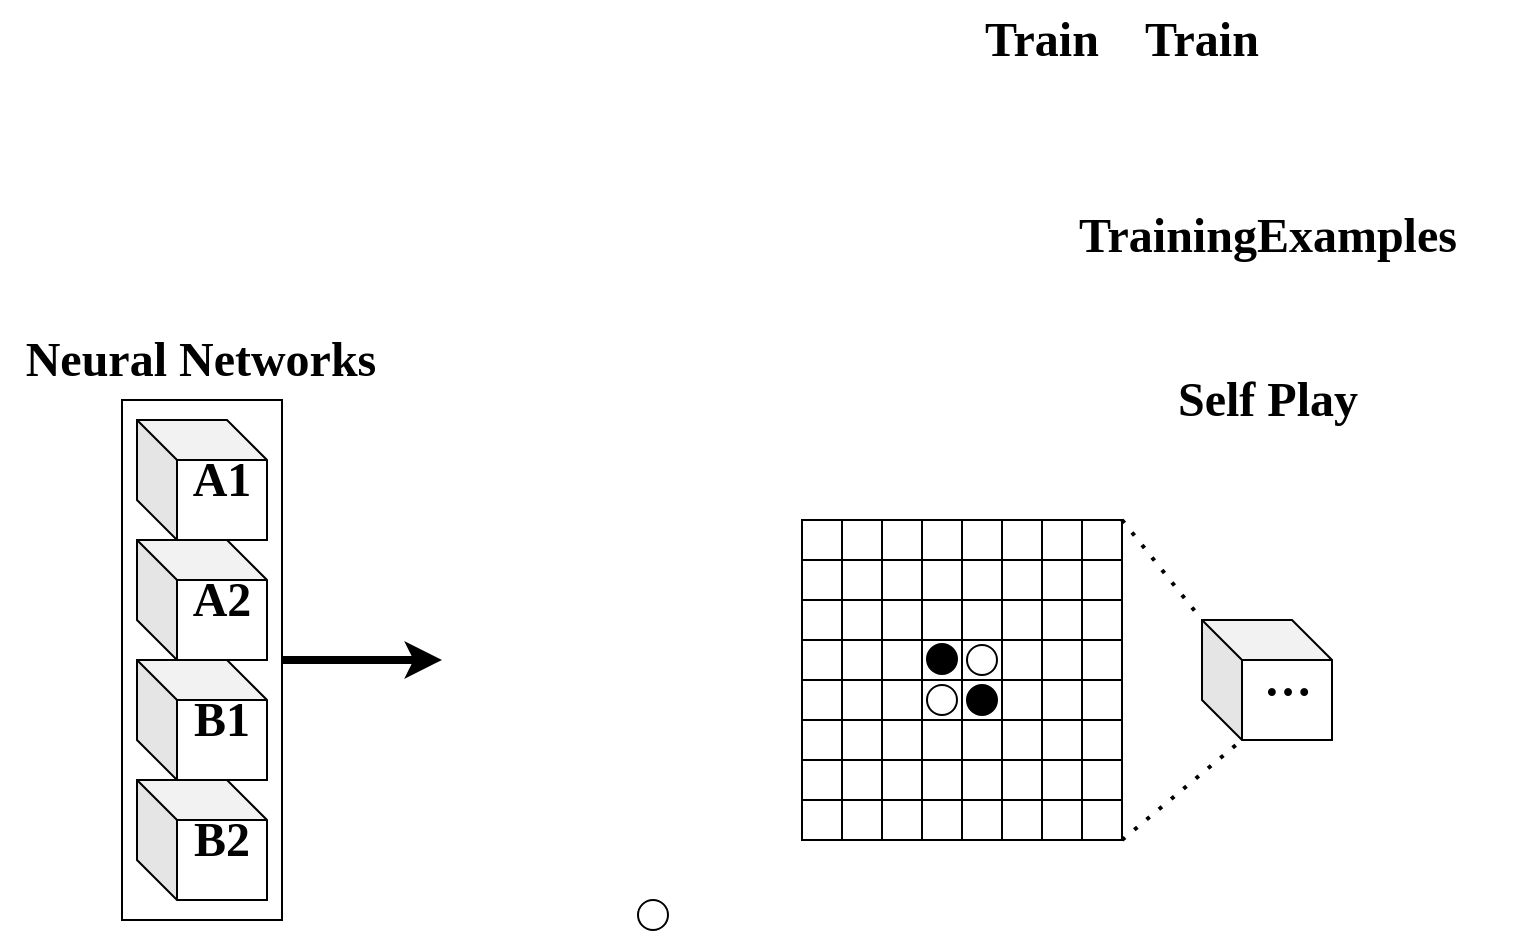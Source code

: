 <mxfile version="21.0.10" type="github"><diagram name="Page-1" id="_B4BeU5DoNyazo_gWRnJ"><mxGraphModel dx="345" dy="292" grid="1" gridSize="10" guides="1" tooltips="1" connect="1" arrows="1" fold="1" page="1" pageScale="1" pageWidth="1400" pageHeight="1100" math="0" shadow="0"><root><mxCell id="0"/><mxCell id="1" parent="0"/><mxCell id="ciVCbVhhYI-BDBuRR6O5-1" value="" style="shape=cube;whiteSpace=wrap;html=1;boundedLbl=1;backgroundOutline=1;darkOpacity=0.05;darkOpacity2=0.1;" vertex="1" parent="1"><mxGeometry x="167.5" y="440" width="65" height="60" as="geometry"/></mxCell><mxCell id="ciVCbVhhYI-BDBuRR6O5-2" value="" style="shape=cube;whiteSpace=wrap;html=1;boundedLbl=1;backgroundOutline=1;darkOpacity=0.05;darkOpacity2=0.1;" vertex="1" parent="1"><mxGeometry x="167.5" y="500" width="65" height="60" as="geometry"/></mxCell><mxCell id="ciVCbVhhYI-BDBuRR6O5-3" value="&lt;p style=&quot;line-height: 120%;&quot;&gt;&lt;b&gt;&lt;font style=&quot;font-size: 24px;&quot; face=&quot;Times New Roman&quot;&gt;TrainingExamples&lt;/font&gt;&lt;/b&gt;&lt;/p&gt;" style="text;html=1;strokeColor=none;fillColor=none;align=center;verticalAlign=middle;whiteSpace=wrap;rounded=0;" vertex="1" parent="1"><mxGeometry x="607.5" y="330" width="250" height="40" as="geometry"/></mxCell><mxCell id="ciVCbVhhYI-BDBuRR6O5-4" value="&lt;b&gt;&lt;font style=&quot;font-size: 24px;&quot; face=&quot;Times New Roman&quot;&gt;Self Play&lt;/font&gt;&lt;/b&gt;" style="text;html=1;strokeColor=none;fillColor=none;align=center;verticalAlign=middle;whiteSpace=wrap;rounded=0;" vertex="1" parent="1"><mxGeometry x="652.5" y="410" width="160" height="40" as="geometry"/></mxCell><mxCell id="ciVCbVhhYI-BDBuRR6O5-5" value="&lt;b&gt;&lt;font style=&quot;font-size: 24px;&quot; face=&quot;Times New Roman&quot;&gt;Train&lt;/font&gt;&lt;/b&gt;" style="text;html=1;strokeColor=none;fillColor=none;align=center;verticalAlign=middle;whiteSpace=wrap;rounded=0;" vertex="1" parent="1"><mxGeometry x="590" y="230" width="60" height="40" as="geometry"/></mxCell><mxCell id="ciVCbVhhYI-BDBuRR6O5-6" value="&lt;b&gt;&lt;font style=&quot;font-size: 24px;&quot; face=&quot;Times New Roman&quot;&gt;Train&lt;/font&gt;&lt;/b&gt;" style="text;html=1;strokeColor=none;fillColor=none;align=center;verticalAlign=middle;whiteSpace=wrap;rounded=0;" vertex="1" parent="1"><mxGeometry x="670" y="230" width="60" height="40" as="geometry"/></mxCell><mxCell id="ciVCbVhhYI-BDBuRR6O5-9" value="" style="shape=cube;whiteSpace=wrap;html=1;boundedLbl=1;backgroundOutline=1;darkOpacity=0.05;darkOpacity2=0.1;" vertex="1" parent="1"><mxGeometry x="167.5" y="560" width="65" height="60" as="geometry"/></mxCell><mxCell id="ciVCbVhhYI-BDBuRR6O5-11" value="" style="rounded=0;whiteSpace=wrap;html=1;fillColor=none;" vertex="1" parent="1"><mxGeometry x="160" y="430" width="80" height="260" as="geometry"/></mxCell><mxCell id="ciVCbVhhYI-BDBuRR6O5-12" value="&lt;b&gt;&lt;font style=&quot;font-size: 24px;&quot; face=&quot;Times New Roman&quot;&gt;Neural Networks&lt;/font&gt;&lt;/b&gt;" style="text;html=1;strokeColor=none;fillColor=none;align=center;verticalAlign=middle;whiteSpace=wrap;rounded=0;" vertex="1" parent="1"><mxGeometry x="99.38" y="390" width="201.25" height="40" as="geometry"/></mxCell><mxCell id="ciVCbVhhYI-BDBuRR6O5-14" value="" style="shape=cube;whiteSpace=wrap;html=1;boundedLbl=1;backgroundOutline=1;darkOpacity=0.05;darkOpacity2=0.1;" vertex="1" parent="1"><mxGeometry x="167.5" y="620" width="65" height="60" as="geometry"/></mxCell><mxCell id="ciVCbVhhYI-BDBuRR6O5-15" value="&lt;b&gt;&lt;font style=&quot;font-size: 24px;&quot; face=&quot;Times New Roman&quot;&gt;A1&lt;/font&gt;&lt;/b&gt;" style="text;html=1;strokeColor=none;fillColor=none;align=center;verticalAlign=middle;whiteSpace=wrap;rounded=0;" vertex="1" parent="1"><mxGeometry x="180" y="450" width="60" height="40" as="geometry"/></mxCell><mxCell id="ciVCbVhhYI-BDBuRR6O5-16" value="&lt;font size=&quot;5&quot; face=&quot;Times New Roman&quot;&gt;&lt;b&gt;A2&lt;/b&gt;&lt;/font&gt;" style="text;html=1;strokeColor=none;fillColor=none;align=center;verticalAlign=middle;whiteSpace=wrap;rounded=0;" vertex="1" parent="1"><mxGeometry x="180" y="510" width="60" height="40" as="geometry"/></mxCell><mxCell id="ciVCbVhhYI-BDBuRR6O5-17" value="&lt;font size=&quot;5&quot; face=&quot;Times New Roman&quot;&gt;&lt;b&gt;B1&lt;/b&gt;&lt;/font&gt;" style="text;html=1;strokeColor=none;fillColor=none;align=center;verticalAlign=middle;whiteSpace=wrap;rounded=0;" vertex="1" parent="1"><mxGeometry x="180" y="570" width="60" height="40" as="geometry"/></mxCell><mxCell id="ciVCbVhhYI-BDBuRR6O5-18" value="&lt;font size=&quot;5&quot; face=&quot;Times New Roman&quot;&gt;&lt;b&gt;B2&lt;/b&gt;&lt;/font&gt;" style="text;html=1;strokeColor=none;fillColor=none;align=center;verticalAlign=middle;whiteSpace=wrap;rounded=0;" vertex="1" parent="1"><mxGeometry x="180" y="630" width="60" height="40" as="geometry"/></mxCell><mxCell id="ciVCbVhhYI-BDBuRR6O5-20" value="" style="endArrow=classic;html=1;rounded=0;fontFamily=Helvetica;fontSize=12;fontColor=default;exitX=1;exitY=0.5;exitDx=0;exitDy=0;strokeWidth=4;" edge="1" parent="1" source="ciVCbVhhYI-BDBuRR6O5-11"><mxGeometry width="50" height="50" relative="1" as="geometry"><mxPoint x="270" y="570" as="sourcePoint"/><mxPoint x="320" y="560" as="targetPoint"/></mxGeometry></mxCell><mxCell id="ciVCbVhhYI-BDBuRR6O5-22" value="" style="shape=cube;whiteSpace=wrap;html=1;boundedLbl=1;backgroundOutline=1;darkOpacity=0.05;darkOpacity2=0.1;" vertex="1" parent="1"><mxGeometry x="700" y="540" width="65" height="60" as="geometry"/></mxCell><mxCell id="ciVCbVhhYI-BDBuRR6O5-23" value="&lt;font size=&quot;5&quot; face=&quot;Times New Roman&quot;&gt;&lt;b&gt;…&lt;/b&gt;&lt;/font&gt;" style="text;html=1;strokeColor=none;fillColor=none;align=center;verticalAlign=middle;whiteSpace=wrap;rounded=0;" vertex="1" parent="1"><mxGeometry x="712.5" y="550" width="60" height="40" as="geometry"/></mxCell><mxCell id="ciVCbVhhYI-BDBuRR6O5-24" value="" style="whiteSpace=wrap;html=1;aspect=fixed;rounded=0;strokeColor=default;fontFamily=Helvetica;fontSize=12;fontColor=default;fillColor=none;" vertex="1" parent="1"><mxGeometry x="500" y="490" width="20" height="20" as="geometry"/></mxCell><mxCell id="ciVCbVhhYI-BDBuRR6O5-25" value="" style="whiteSpace=wrap;html=1;aspect=fixed;rounded=0;strokeColor=default;fontFamily=Helvetica;fontSize=12;fontColor=default;fillColor=none;" vertex="1" parent="1"><mxGeometry x="520" y="490" width="20" height="20" as="geometry"/></mxCell><mxCell id="ciVCbVhhYI-BDBuRR6O5-26" value="" style="whiteSpace=wrap;html=1;aspect=fixed;rounded=0;strokeColor=default;fontFamily=Helvetica;fontSize=12;fontColor=default;fillColor=none;" vertex="1" parent="1"><mxGeometry x="540" y="490" width="20" height="20" as="geometry"/></mxCell><mxCell id="ciVCbVhhYI-BDBuRR6O5-27" value="" style="whiteSpace=wrap;html=1;aspect=fixed;rounded=0;strokeColor=default;fontFamily=Helvetica;fontSize=12;fontColor=default;fillColor=none;" vertex="1" parent="1"><mxGeometry x="560" y="490" width="20" height="20" as="geometry"/></mxCell><mxCell id="ciVCbVhhYI-BDBuRR6O5-28" value="" style="whiteSpace=wrap;html=1;aspect=fixed;rounded=0;strokeColor=default;fontFamily=Helvetica;fontSize=12;fontColor=default;fillColor=none;" vertex="1" parent="1"><mxGeometry x="580" y="490" width="20" height="20" as="geometry"/></mxCell><mxCell id="ciVCbVhhYI-BDBuRR6O5-29" value="" style="whiteSpace=wrap;html=1;aspect=fixed;rounded=0;strokeColor=default;fontFamily=Helvetica;fontSize=12;fontColor=default;fillColor=none;" vertex="1" parent="1"><mxGeometry x="600" y="490" width="20" height="20" as="geometry"/></mxCell><mxCell id="ciVCbVhhYI-BDBuRR6O5-30" value="" style="whiteSpace=wrap;html=1;aspect=fixed;rounded=0;strokeColor=default;fontFamily=Helvetica;fontSize=12;fontColor=default;fillColor=none;" vertex="1" parent="1"><mxGeometry x="620" y="490" width="20" height="20" as="geometry"/></mxCell><mxCell id="ciVCbVhhYI-BDBuRR6O5-31" value="" style="whiteSpace=wrap;html=1;aspect=fixed;rounded=0;strokeColor=default;fontFamily=Helvetica;fontSize=12;fontColor=default;fillColor=none;" vertex="1" parent="1"><mxGeometry x="640" y="490" width="20" height="20" as="geometry"/></mxCell><mxCell id="ciVCbVhhYI-BDBuRR6O5-40" value="" style="whiteSpace=wrap;html=1;aspect=fixed;rounded=0;strokeColor=default;fontFamily=Helvetica;fontSize=12;fontColor=default;fillColor=none;" vertex="1" parent="1"><mxGeometry x="500" y="510" width="20" height="20" as="geometry"/></mxCell><mxCell id="ciVCbVhhYI-BDBuRR6O5-41" value="" style="whiteSpace=wrap;html=1;aspect=fixed;rounded=0;strokeColor=default;fontFamily=Helvetica;fontSize=12;fontColor=default;fillColor=none;" vertex="1" parent="1"><mxGeometry x="520" y="510" width="20" height="20" as="geometry"/></mxCell><mxCell id="ciVCbVhhYI-BDBuRR6O5-42" value="" style="whiteSpace=wrap;html=1;aspect=fixed;rounded=0;strokeColor=default;fontFamily=Helvetica;fontSize=12;fontColor=default;fillColor=none;" vertex="1" parent="1"><mxGeometry x="540" y="510" width="20" height="20" as="geometry"/></mxCell><mxCell id="ciVCbVhhYI-BDBuRR6O5-43" value="" style="whiteSpace=wrap;html=1;aspect=fixed;rounded=0;strokeColor=default;fontFamily=Helvetica;fontSize=12;fontColor=default;fillColor=none;" vertex="1" parent="1"><mxGeometry x="560" y="510" width="20" height="20" as="geometry"/></mxCell><mxCell id="ciVCbVhhYI-BDBuRR6O5-44" value="" style="whiteSpace=wrap;html=1;aspect=fixed;rounded=0;strokeColor=default;fontFamily=Helvetica;fontSize=12;fontColor=default;fillColor=none;" vertex="1" parent="1"><mxGeometry x="580" y="510" width="20" height="20" as="geometry"/></mxCell><mxCell id="ciVCbVhhYI-BDBuRR6O5-45" value="" style="whiteSpace=wrap;html=1;aspect=fixed;rounded=0;strokeColor=default;fontFamily=Helvetica;fontSize=12;fontColor=default;fillColor=none;" vertex="1" parent="1"><mxGeometry x="600" y="510" width="20" height="20" as="geometry"/></mxCell><mxCell id="ciVCbVhhYI-BDBuRR6O5-46" value="" style="whiteSpace=wrap;html=1;aspect=fixed;rounded=0;strokeColor=default;fontFamily=Helvetica;fontSize=12;fontColor=default;fillColor=none;" vertex="1" parent="1"><mxGeometry x="620" y="510" width="20" height="20" as="geometry"/></mxCell><mxCell id="ciVCbVhhYI-BDBuRR6O5-47" value="" style="whiteSpace=wrap;html=1;aspect=fixed;rounded=0;strokeColor=default;fontFamily=Helvetica;fontSize=12;fontColor=default;fillColor=none;" vertex="1" parent="1"><mxGeometry x="640" y="510" width="20" height="20" as="geometry"/></mxCell><mxCell id="ciVCbVhhYI-BDBuRR6O5-48" value="" style="whiteSpace=wrap;html=1;aspect=fixed;rounded=0;strokeColor=default;fontFamily=Helvetica;fontSize=12;fontColor=default;fillColor=none;" vertex="1" parent="1"><mxGeometry x="500" y="530" width="20" height="20" as="geometry"/></mxCell><mxCell id="ciVCbVhhYI-BDBuRR6O5-49" value="" style="whiteSpace=wrap;html=1;aspect=fixed;rounded=0;strokeColor=default;fontFamily=Helvetica;fontSize=12;fontColor=default;fillColor=none;" vertex="1" parent="1"><mxGeometry x="520" y="530" width="20" height="20" as="geometry"/></mxCell><mxCell id="ciVCbVhhYI-BDBuRR6O5-50" value="" style="whiteSpace=wrap;html=1;aspect=fixed;rounded=0;strokeColor=default;fontFamily=Helvetica;fontSize=12;fontColor=default;fillColor=none;" vertex="1" parent="1"><mxGeometry x="540" y="530" width="20" height="20" as="geometry"/></mxCell><mxCell id="ciVCbVhhYI-BDBuRR6O5-51" value="" style="whiteSpace=wrap;html=1;aspect=fixed;rounded=0;strokeColor=default;fontFamily=Helvetica;fontSize=12;fontColor=default;fillColor=none;" vertex="1" parent="1"><mxGeometry x="560" y="530" width="20" height="20" as="geometry"/></mxCell><mxCell id="ciVCbVhhYI-BDBuRR6O5-52" value="" style="whiteSpace=wrap;html=1;aspect=fixed;rounded=0;strokeColor=default;fontFamily=Helvetica;fontSize=12;fontColor=default;fillColor=none;" vertex="1" parent="1"><mxGeometry x="580" y="530" width="20" height="20" as="geometry"/></mxCell><mxCell id="ciVCbVhhYI-BDBuRR6O5-53" value="" style="whiteSpace=wrap;html=1;aspect=fixed;rounded=0;strokeColor=default;fontFamily=Helvetica;fontSize=12;fontColor=default;fillColor=none;" vertex="1" parent="1"><mxGeometry x="600" y="530" width="20" height="20" as="geometry"/></mxCell><mxCell id="ciVCbVhhYI-BDBuRR6O5-54" value="" style="whiteSpace=wrap;html=1;aspect=fixed;rounded=0;strokeColor=default;fontFamily=Helvetica;fontSize=12;fontColor=default;fillColor=none;" vertex="1" parent="1"><mxGeometry x="620" y="530" width="20" height="20" as="geometry"/></mxCell><mxCell id="ciVCbVhhYI-BDBuRR6O5-55" value="" style="whiteSpace=wrap;html=1;aspect=fixed;rounded=0;strokeColor=default;fontFamily=Helvetica;fontSize=12;fontColor=default;fillColor=none;" vertex="1" parent="1"><mxGeometry x="640" y="530" width="20" height="20" as="geometry"/></mxCell><mxCell id="ciVCbVhhYI-BDBuRR6O5-80" value="" style="whiteSpace=wrap;html=1;aspect=fixed;rounded=0;strokeColor=default;fontFamily=Helvetica;fontSize=12;fontColor=default;fillColor=none;" vertex="1" parent="1"><mxGeometry x="500" y="550" width="20" height="20" as="geometry"/></mxCell><mxCell id="ciVCbVhhYI-BDBuRR6O5-81" value="" style="whiteSpace=wrap;html=1;aspect=fixed;rounded=0;strokeColor=default;fontFamily=Helvetica;fontSize=12;fontColor=default;fillColor=none;" vertex="1" parent="1"><mxGeometry x="520" y="550" width="20" height="20" as="geometry"/></mxCell><mxCell id="ciVCbVhhYI-BDBuRR6O5-82" value="" style="whiteSpace=wrap;html=1;aspect=fixed;rounded=0;strokeColor=default;fontFamily=Helvetica;fontSize=12;fontColor=default;fillColor=none;" vertex="1" parent="1"><mxGeometry x="540" y="550" width="20" height="20" as="geometry"/></mxCell><mxCell id="ciVCbVhhYI-BDBuRR6O5-83" value="" style="whiteSpace=wrap;html=1;aspect=fixed;rounded=0;strokeColor=default;fontFamily=Helvetica;fontSize=12;fontColor=default;fillColor=none;" vertex="1" parent="1"><mxGeometry x="560" y="550" width="20" height="20" as="geometry"/></mxCell><mxCell id="ciVCbVhhYI-BDBuRR6O5-84" value="" style="whiteSpace=wrap;html=1;aspect=fixed;rounded=0;strokeColor=default;fontFamily=Helvetica;fontSize=12;fontColor=default;fillColor=none;" vertex="1" parent="1"><mxGeometry x="580" y="550" width="20" height="20" as="geometry"/></mxCell><mxCell id="ciVCbVhhYI-BDBuRR6O5-85" value="" style="whiteSpace=wrap;html=1;aspect=fixed;rounded=0;strokeColor=default;fontFamily=Helvetica;fontSize=12;fontColor=default;fillColor=none;" vertex="1" parent="1"><mxGeometry x="600" y="550" width="20" height="20" as="geometry"/></mxCell><mxCell id="ciVCbVhhYI-BDBuRR6O5-86" value="" style="whiteSpace=wrap;html=1;aspect=fixed;rounded=0;strokeColor=default;fontFamily=Helvetica;fontSize=12;fontColor=default;fillColor=none;" vertex="1" parent="1"><mxGeometry x="620" y="550" width="20" height="20" as="geometry"/></mxCell><mxCell id="ciVCbVhhYI-BDBuRR6O5-87" value="" style="whiteSpace=wrap;html=1;aspect=fixed;rounded=0;strokeColor=default;fontFamily=Helvetica;fontSize=12;fontColor=default;fillColor=none;" vertex="1" parent="1"><mxGeometry x="640" y="550" width="20" height="20" as="geometry"/></mxCell><mxCell id="ciVCbVhhYI-BDBuRR6O5-216" value="" style="whiteSpace=wrap;html=1;aspect=fixed;rounded=0;strokeColor=default;fontFamily=Helvetica;fontSize=12;fontColor=default;fillColor=none;" vertex="1" parent="1"><mxGeometry x="500" y="570" width="20" height="20" as="geometry"/></mxCell><mxCell id="ciVCbVhhYI-BDBuRR6O5-217" value="" style="whiteSpace=wrap;html=1;aspect=fixed;rounded=0;strokeColor=default;fontFamily=Helvetica;fontSize=12;fontColor=default;fillColor=none;" vertex="1" parent="1"><mxGeometry x="520" y="570" width="20" height="20" as="geometry"/></mxCell><mxCell id="ciVCbVhhYI-BDBuRR6O5-218" value="" style="whiteSpace=wrap;html=1;aspect=fixed;rounded=0;strokeColor=default;fontFamily=Helvetica;fontSize=12;fontColor=default;fillColor=none;" vertex="1" parent="1"><mxGeometry x="540" y="570" width="20" height="20" as="geometry"/></mxCell><mxCell id="ciVCbVhhYI-BDBuRR6O5-219" value="" style="whiteSpace=wrap;html=1;aspect=fixed;rounded=0;strokeColor=default;fontFamily=Helvetica;fontSize=12;fontColor=default;fillColor=none;" vertex="1" parent="1"><mxGeometry x="560" y="570" width="20" height="20" as="geometry"/></mxCell><mxCell id="ciVCbVhhYI-BDBuRR6O5-220" value="" style="whiteSpace=wrap;html=1;aspect=fixed;rounded=0;strokeColor=default;fontFamily=Helvetica;fontSize=12;fontColor=default;fillColor=none;" vertex="1" parent="1"><mxGeometry x="580" y="570" width="20" height="20" as="geometry"/></mxCell><mxCell id="ciVCbVhhYI-BDBuRR6O5-221" value="" style="whiteSpace=wrap;html=1;aspect=fixed;rounded=0;strokeColor=default;fontFamily=Helvetica;fontSize=12;fontColor=default;fillColor=none;" vertex="1" parent="1"><mxGeometry x="600" y="570" width="20" height="20" as="geometry"/></mxCell><mxCell id="ciVCbVhhYI-BDBuRR6O5-222" value="" style="whiteSpace=wrap;html=1;aspect=fixed;rounded=0;strokeColor=default;fontFamily=Helvetica;fontSize=12;fontColor=default;fillColor=none;" vertex="1" parent="1"><mxGeometry x="620" y="570" width="20" height="20" as="geometry"/></mxCell><mxCell id="ciVCbVhhYI-BDBuRR6O5-223" value="" style="whiteSpace=wrap;html=1;aspect=fixed;rounded=0;strokeColor=default;fontFamily=Helvetica;fontSize=12;fontColor=default;fillColor=none;" vertex="1" parent="1"><mxGeometry x="640" y="570" width="20" height="20" as="geometry"/></mxCell><mxCell id="ciVCbVhhYI-BDBuRR6O5-224" value="" style="whiteSpace=wrap;html=1;aspect=fixed;rounded=0;strokeColor=default;fontFamily=Helvetica;fontSize=12;fontColor=default;fillColor=none;" vertex="1" parent="1"><mxGeometry x="500" y="590" width="20" height="20" as="geometry"/></mxCell><mxCell id="ciVCbVhhYI-BDBuRR6O5-225" value="" style="whiteSpace=wrap;html=1;aspect=fixed;rounded=0;strokeColor=default;fontFamily=Helvetica;fontSize=12;fontColor=default;fillColor=none;" vertex="1" parent="1"><mxGeometry x="520" y="590" width="20" height="20" as="geometry"/></mxCell><mxCell id="ciVCbVhhYI-BDBuRR6O5-226" value="" style="whiteSpace=wrap;html=1;aspect=fixed;rounded=0;strokeColor=default;fontFamily=Helvetica;fontSize=12;fontColor=default;fillColor=none;" vertex="1" parent="1"><mxGeometry x="540" y="590" width="20" height="20" as="geometry"/></mxCell><mxCell id="ciVCbVhhYI-BDBuRR6O5-227" value="" style="whiteSpace=wrap;html=1;aspect=fixed;rounded=0;strokeColor=default;fontFamily=Helvetica;fontSize=12;fontColor=default;fillColor=none;" vertex="1" parent="1"><mxGeometry x="560" y="590" width="20" height="20" as="geometry"/></mxCell><mxCell id="ciVCbVhhYI-BDBuRR6O5-228" value="" style="whiteSpace=wrap;html=1;aspect=fixed;rounded=0;strokeColor=default;fontFamily=Helvetica;fontSize=12;fontColor=default;fillColor=none;" vertex="1" parent="1"><mxGeometry x="580" y="590" width="20" height="20" as="geometry"/></mxCell><mxCell id="ciVCbVhhYI-BDBuRR6O5-229" value="" style="whiteSpace=wrap;html=1;aspect=fixed;rounded=0;strokeColor=default;fontFamily=Helvetica;fontSize=12;fontColor=default;fillColor=none;" vertex="1" parent="1"><mxGeometry x="600" y="590" width="20" height="20" as="geometry"/></mxCell><mxCell id="ciVCbVhhYI-BDBuRR6O5-230" value="" style="whiteSpace=wrap;html=1;aspect=fixed;rounded=0;strokeColor=default;fontFamily=Helvetica;fontSize=12;fontColor=default;fillColor=none;" vertex="1" parent="1"><mxGeometry x="620" y="590" width="20" height="20" as="geometry"/></mxCell><mxCell id="ciVCbVhhYI-BDBuRR6O5-231" value="" style="whiteSpace=wrap;html=1;aspect=fixed;rounded=0;strokeColor=default;fontFamily=Helvetica;fontSize=12;fontColor=default;fillColor=none;" vertex="1" parent="1"><mxGeometry x="640" y="590" width="20" height="20" as="geometry"/></mxCell><mxCell id="ciVCbVhhYI-BDBuRR6O5-232" value="" style="whiteSpace=wrap;html=1;aspect=fixed;rounded=0;strokeColor=default;fontFamily=Helvetica;fontSize=12;fontColor=default;fillColor=none;" vertex="1" parent="1"><mxGeometry x="500" y="610" width="20" height="20" as="geometry"/></mxCell><mxCell id="ciVCbVhhYI-BDBuRR6O5-233" value="" style="whiteSpace=wrap;html=1;aspect=fixed;rounded=0;strokeColor=default;fontFamily=Helvetica;fontSize=12;fontColor=default;fillColor=none;" vertex="1" parent="1"><mxGeometry x="520" y="610" width="20" height="20" as="geometry"/></mxCell><mxCell id="ciVCbVhhYI-BDBuRR6O5-234" value="" style="whiteSpace=wrap;html=1;aspect=fixed;rounded=0;strokeColor=default;fontFamily=Helvetica;fontSize=12;fontColor=default;fillColor=none;" vertex="1" parent="1"><mxGeometry x="540" y="610" width="20" height="20" as="geometry"/></mxCell><mxCell id="ciVCbVhhYI-BDBuRR6O5-235" value="" style="whiteSpace=wrap;html=1;aspect=fixed;rounded=0;strokeColor=default;fontFamily=Helvetica;fontSize=12;fontColor=default;fillColor=none;" vertex="1" parent="1"><mxGeometry x="560" y="610" width="20" height="20" as="geometry"/></mxCell><mxCell id="ciVCbVhhYI-BDBuRR6O5-236" value="" style="whiteSpace=wrap;html=1;aspect=fixed;rounded=0;strokeColor=default;fontFamily=Helvetica;fontSize=12;fontColor=default;fillColor=none;" vertex="1" parent="1"><mxGeometry x="580" y="610" width="20" height="20" as="geometry"/></mxCell><mxCell id="ciVCbVhhYI-BDBuRR6O5-237" value="" style="whiteSpace=wrap;html=1;aspect=fixed;rounded=0;strokeColor=default;fontFamily=Helvetica;fontSize=12;fontColor=default;fillColor=none;" vertex="1" parent="1"><mxGeometry x="600" y="610" width="20" height="20" as="geometry"/></mxCell><mxCell id="ciVCbVhhYI-BDBuRR6O5-238" value="" style="whiteSpace=wrap;html=1;aspect=fixed;rounded=0;strokeColor=default;fontFamily=Helvetica;fontSize=12;fontColor=default;fillColor=none;" vertex="1" parent="1"><mxGeometry x="620" y="610" width="20" height="20" as="geometry"/></mxCell><mxCell id="ciVCbVhhYI-BDBuRR6O5-239" value="" style="whiteSpace=wrap;html=1;aspect=fixed;rounded=0;strokeColor=default;fontFamily=Helvetica;fontSize=12;fontColor=default;fillColor=none;" vertex="1" parent="1"><mxGeometry x="640" y="610" width="20" height="20" as="geometry"/></mxCell><mxCell id="ciVCbVhhYI-BDBuRR6O5-240" value="" style="whiteSpace=wrap;html=1;aspect=fixed;rounded=0;strokeColor=default;fontFamily=Helvetica;fontSize=12;fontColor=default;fillColor=none;" vertex="1" parent="1"><mxGeometry x="500" y="630" width="20" height="20" as="geometry"/></mxCell><mxCell id="ciVCbVhhYI-BDBuRR6O5-241" value="" style="whiteSpace=wrap;html=1;aspect=fixed;rounded=0;strokeColor=default;fontFamily=Helvetica;fontSize=12;fontColor=default;fillColor=none;" vertex="1" parent="1"><mxGeometry x="520" y="630" width="20" height="20" as="geometry"/></mxCell><mxCell id="ciVCbVhhYI-BDBuRR6O5-242" value="" style="whiteSpace=wrap;html=1;aspect=fixed;rounded=0;strokeColor=default;fontFamily=Helvetica;fontSize=12;fontColor=default;fillColor=none;" vertex="1" parent="1"><mxGeometry x="540" y="630" width="20" height="20" as="geometry"/></mxCell><mxCell id="ciVCbVhhYI-BDBuRR6O5-243" value="" style="whiteSpace=wrap;html=1;aspect=fixed;rounded=0;strokeColor=default;fontFamily=Helvetica;fontSize=12;fontColor=default;fillColor=none;" vertex="1" parent="1"><mxGeometry x="560" y="630" width="20" height="20" as="geometry"/></mxCell><mxCell id="ciVCbVhhYI-BDBuRR6O5-244" value="" style="whiteSpace=wrap;html=1;aspect=fixed;rounded=0;strokeColor=default;fontFamily=Helvetica;fontSize=12;fontColor=default;fillColor=none;" vertex="1" parent="1"><mxGeometry x="580" y="630" width="20" height="20" as="geometry"/></mxCell><mxCell id="ciVCbVhhYI-BDBuRR6O5-245" value="" style="whiteSpace=wrap;html=1;aspect=fixed;rounded=0;strokeColor=default;fontFamily=Helvetica;fontSize=12;fontColor=default;fillColor=none;" vertex="1" parent="1"><mxGeometry x="600" y="630" width="20" height="20" as="geometry"/></mxCell><mxCell id="ciVCbVhhYI-BDBuRR6O5-246" value="" style="whiteSpace=wrap;html=1;aspect=fixed;rounded=0;strokeColor=default;fontFamily=Helvetica;fontSize=12;fontColor=default;fillColor=none;" vertex="1" parent="1"><mxGeometry x="620" y="630" width="20" height="20" as="geometry"/></mxCell><mxCell id="ciVCbVhhYI-BDBuRR6O5-247" value="" style="whiteSpace=wrap;html=1;aspect=fixed;rounded=0;strokeColor=default;fontFamily=Helvetica;fontSize=12;fontColor=default;fillColor=none;" vertex="1" parent="1"><mxGeometry x="640" y="630" width="20" height="20" as="geometry"/></mxCell><mxCell id="ciVCbVhhYI-BDBuRR6O5-248" value="" style="endArrow=none;dashed=1;html=1;dashPattern=1 3;strokeWidth=2;rounded=0;fontFamily=Helvetica;fontSize=12;fontColor=default;exitX=1;exitY=0;exitDx=0;exitDy=0;entryX=0;entryY=0;entryDx=0;entryDy=0;entryPerimeter=0;" edge="1" parent="1" source="ciVCbVhhYI-BDBuRR6O5-31" target="ciVCbVhhYI-BDBuRR6O5-22"><mxGeometry width="50" height="50" relative="1" as="geometry"><mxPoint x="680" y="520" as="sourcePoint"/><mxPoint x="730" y="470" as="targetPoint"/></mxGeometry></mxCell><mxCell id="ciVCbVhhYI-BDBuRR6O5-249" value="" style="endArrow=none;dashed=1;html=1;dashPattern=1 3;strokeWidth=2;rounded=0;fontFamily=Helvetica;fontSize=12;fontColor=default;exitX=1;exitY=1;exitDx=0;exitDy=0;entryX=0;entryY=0;entryDx=20;entryDy=60.0;entryPerimeter=0;" edge="1" parent="1" source="ciVCbVhhYI-BDBuRR6O5-247" target="ciVCbVhhYI-BDBuRR6O5-22"><mxGeometry width="50" height="50" relative="1" as="geometry"><mxPoint x="680" y="660" as="sourcePoint"/><mxPoint x="730" y="610" as="targetPoint"/></mxGeometry></mxCell><mxCell id="ciVCbVhhYI-BDBuRR6O5-250" value="" style="ellipse;whiteSpace=wrap;html=1;aspect=fixed;rounded=0;strokeColor=default;fontFamily=Helvetica;fontSize=12;fontColor=default;fillColor=#000000;" vertex="1" parent="1"><mxGeometry x="562.5" y="552" width="15" height="15" as="geometry"/></mxCell><mxCell id="ciVCbVhhYI-BDBuRR6O5-251" value="" style="ellipse;whiteSpace=wrap;html=1;aspect=fixed;rounded=0;strokeColor=default;fontFamily=Helvetica;fontSize=12;fontColor=default;fillColor=none;" vertex="1" parent="1"><mxGeometry x="418" y="680" width="15" height="15" as="geometry"/></mxCell><mxCell id="ciVCbVhhYI-BDBuRR6O5-252" value="" style="ellipse;whiteSpace=wrap;html=1;aspect=fixed;rounded=0;strokeColor=default;fontFamily=Helvetica;fontSize=12;fontColor=default;fillColor=#000000;" vertex="1" parent="1"><mxGeometry x="582.5" y="572.5" width="15" height="15" as="geometry"/></mxCell><mxCell id="ciVCbVhhYI-BDBuRR6O5-253" value="" style="ellipse;whiteSpace=wrap;html=1;aspect=fixed;rounded=0;strokeColor=default;fontFamily=Helvetica;fontSize=12;fontColor=default;fillColor=none;" vertex="1" parent="1"><mxGeometry x="562.5" y="572.5" width="15" height="15" as="geometry"/></mxCell><mxCell id="ciVCbVhhYI-BDBuRR6O5-254" value="" style="ellipse;whiteSpace=wrap;html=1;aspect=fixed;rounded=0;strokeColor=default;fontFamily=Helvetica;fontSize=12;fontColor=default;fillColor=none;" vertex="1" parent="1"><mxGeometry x="582.5" y="552.5" width="15" height="15" as="geometry"/></mxCell></root></mxGraphModel></diagram></mxfile>